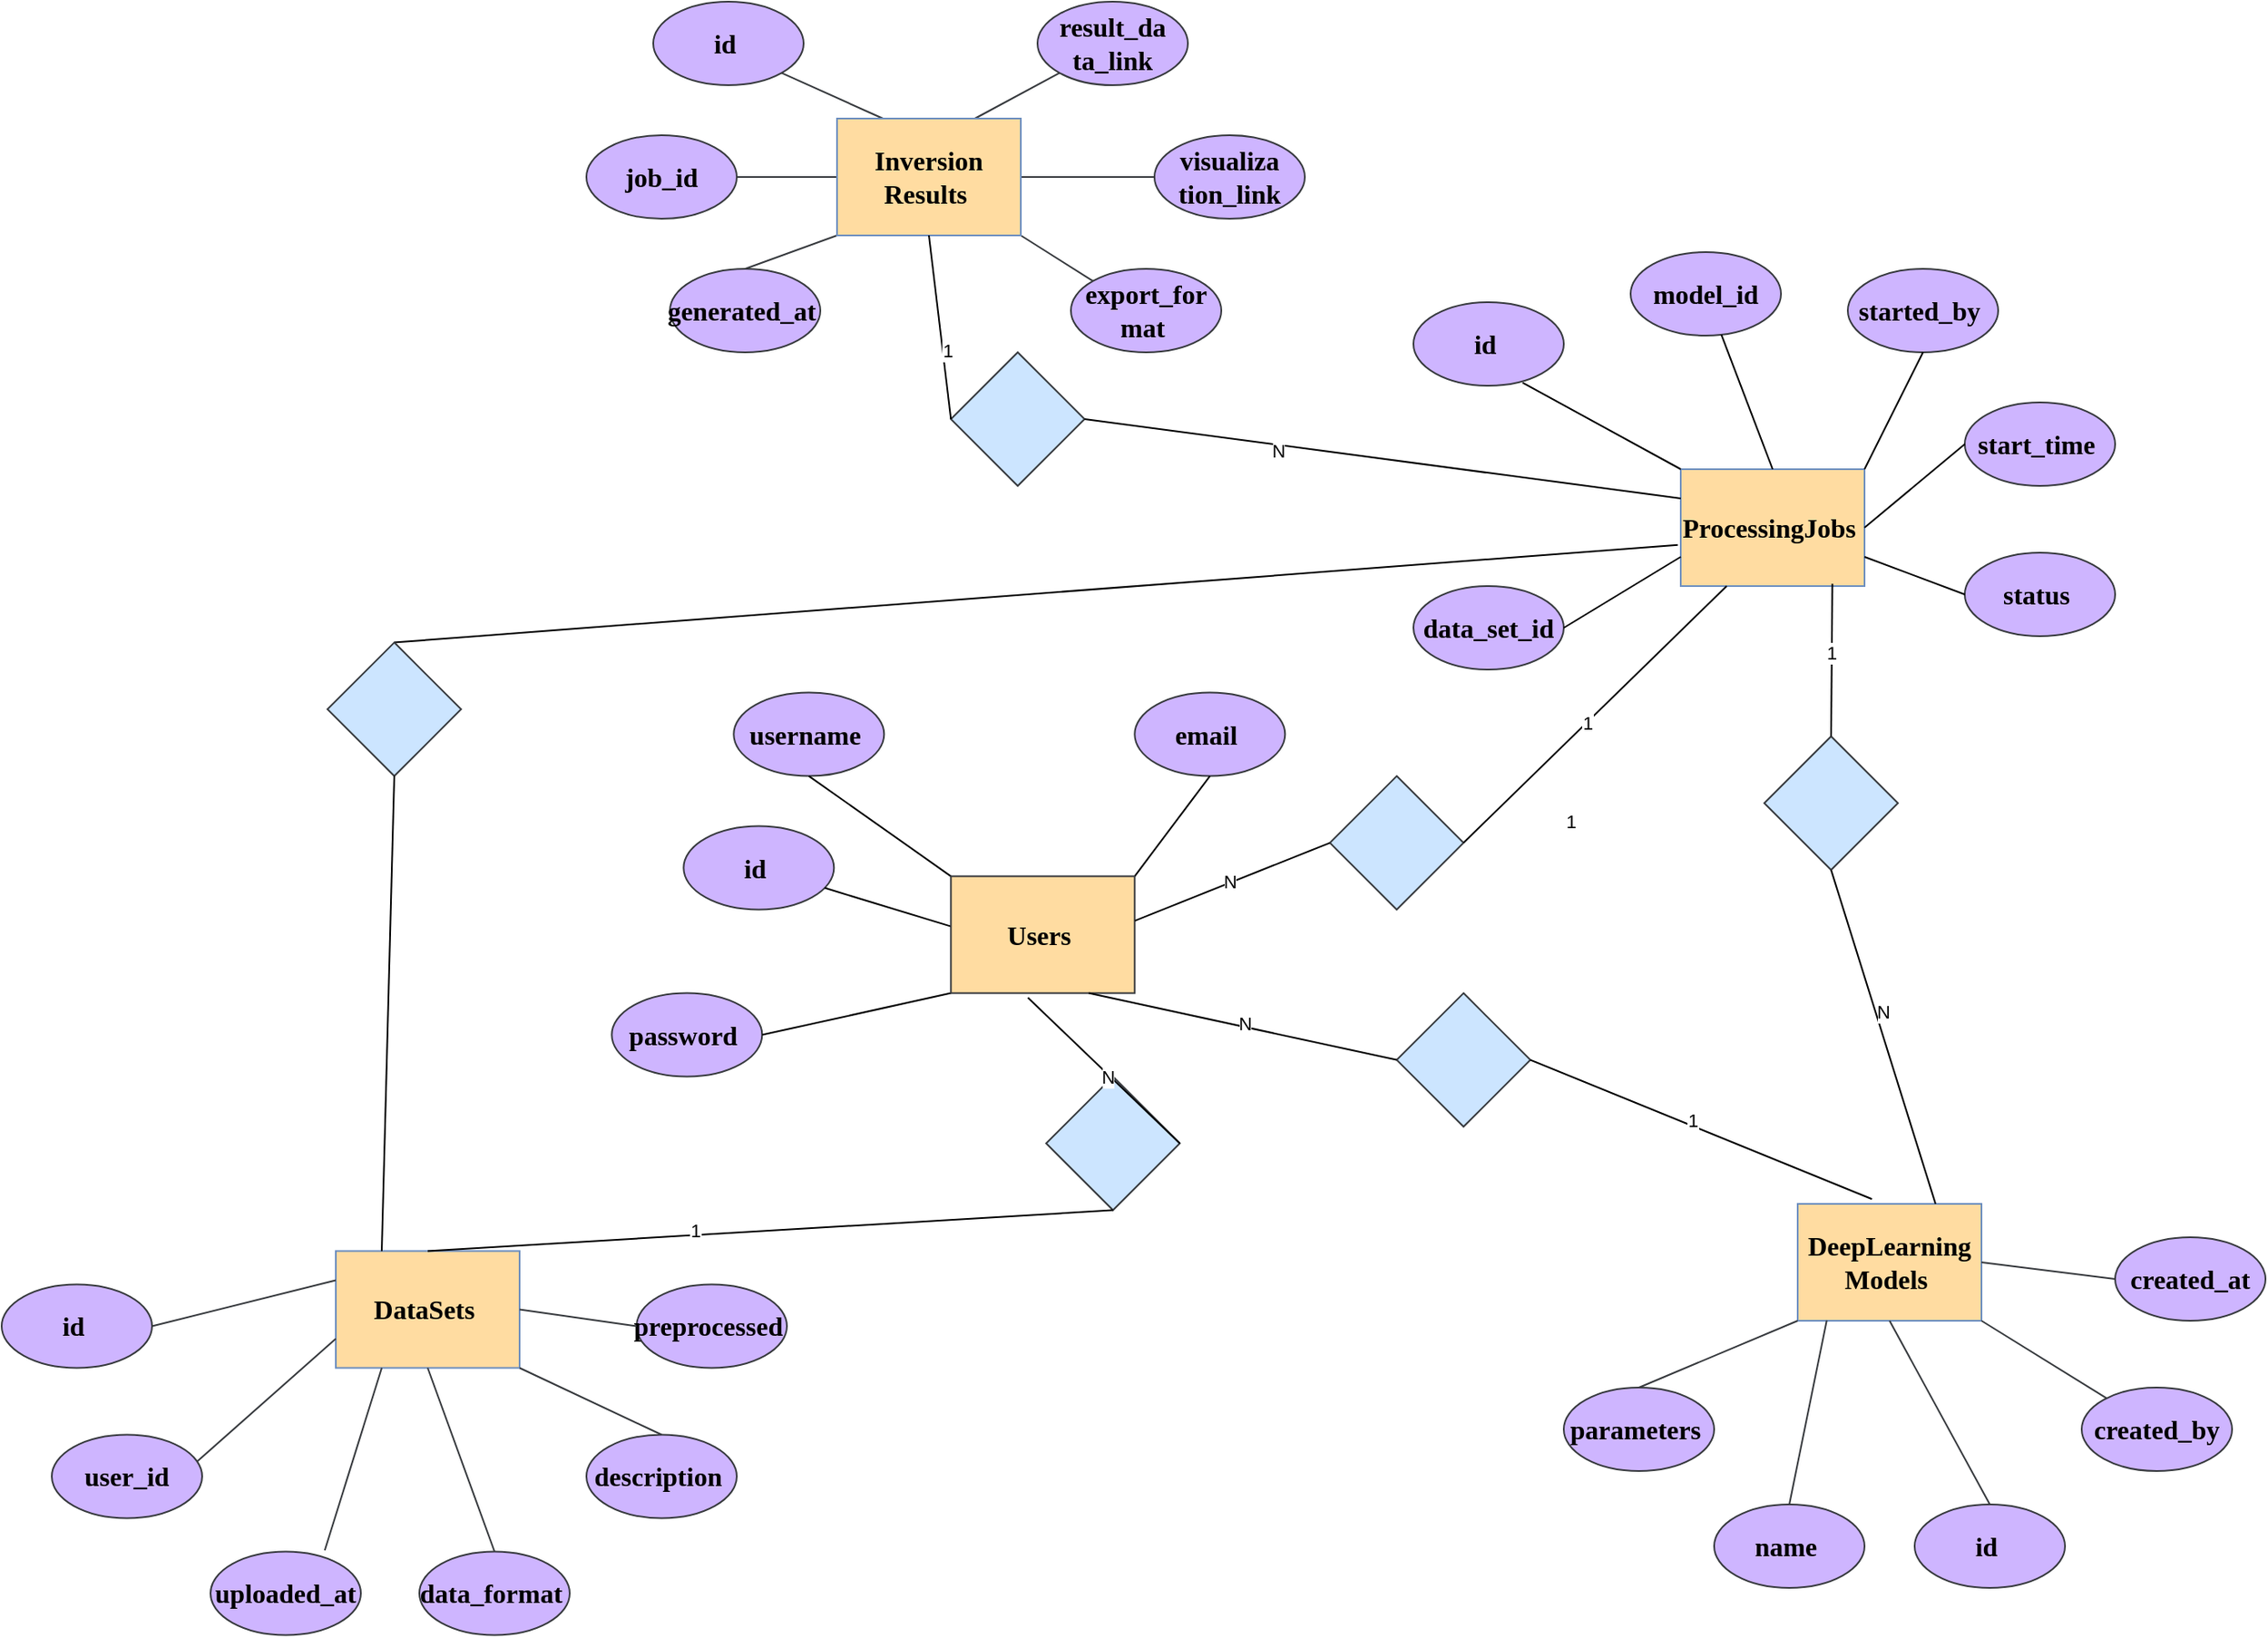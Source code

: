 <mxfile version="24.5.3" type="github">
  <diagram id="R2lEEEUBdFMjLlhIrx00" name="Page-1">
    <mxGraphModel dx="2085" dy="665" grid="1" gridSize="10" guides="1" tooltips="1" connect="1" arrows="1" fold="1" page="1" pageScale="1" pageWidth="850" pageHeight="1100" math="0" shadow="0" extFonts="Permanent Marker^https://fonts.googleapis.com/css?family=Permanent+Marker">
      <root>
        <mxCell id="0" />
        <mxCell id="1" parent="0" />
        <mxCell id="a6z9oGoyvh4kOEtz0thW-5" value="&lt;b&gt;&lt;span style=&quot;font-size:12.0pt;&lt;br/&gt;mso-bidi-font-size:18.0pt;font-family:&amp;quot;Times New Roman&amp;quot;,serif;mso-fareast-font-family:&lt;br/&gt;宋体;mso-font-kerning:1.0pt;mso-ansi-language:EN-US;mso-fareast-language:ZH-CN;&lt;br/&gt;mso-bidi-language:AR-SA&quot; lang=&quot;EN-US&quot;&gt;ProcessingJobs&amp;nbsp;&lt;/span&gt;&lt;/b&gt;" style="rounded=0;whiteSpace=wrap;html=1;fillColor=#FFDCA1;strokeColor=#6c8ebf;" vertex="1" parent="1">
          <mxGeometry x="760" y="460" width="110" height="70" as="geometry" />
        </mxCell>
        <mxCell id="a6z9oGoyvh4kOEtz0thW-6" value="&lt;b&gt;&lt;span style=&quot;font-size:12.0pt;&lt;br/&gt;mso-bidi-font-size:18.0pt;font-family:&amp;quot;Times New Roman&amp;quot;,serif;mso-fareast-font-family:&lt;br/&gt;宋体;mso-font-kerning:1.0pt;mso-ansi-language:EN-US;mso-fareast-language:ZH-CN;&lt;br/&gt;mso-bidi-language:AR-SA&quot; lang=&quot;EN-US&quot;&gt;DataSets&amp;nbsp;&lt;/span&gt;&lt;/b&gt;" style="rounded=0;whiteSpace=wrap;html=1;fillColor=#FFDCA1;strokeColor=#6c8ebf;" vertex="1" parent="1">
          <mxGeometry x="-45" y="928.24" width="110" height="70" as="geometry" />
        </mxCell>
        <mxCell id="a6z9oGoyvh4kOEtz0thW-7" value="&lt;b&gt;&lt;span style=&quot;font-size:12.0pt;&lt;br/&gt;mso-bidi-font-size:18.0pt;font-family:&amp;quot;Times New Roman&amp;quot;,serif;mso-fareast-font-family:&lt;br/&gt;宋体;mso-font-kerning:1.0pt;mso-ansi-language:EN-US;mso-fareast-language:ZH-CN;&lt;br/&gt;mso-bidi-language:AR-SA&quot; lang=&quot;EN-US&quot;&gt;DeepLearning&lt;br&gt;Models&amp;nbsp;&lt;/span&gt;&lt;/b&gt;" style="rounded=0;whiteSpace=wrap;html=1;fillColor=#FFDCA1;strokeColor=#6c8ebf;" vertex="1" parent="1">
          <mxGeometry x="830" y="900" width="110" height="70" as="geometry" />
        </mxCell>
        <mxCell id="a6z9oGoyvh4kOEtz0thW-14" value="&lt;b&gt;&lt;span style=&quot;font-size:12.0pt;&lt;br/&gt;mso-bidi-font-size:18.0pt;font-family:&amp;quot;Times New Roman&amp;quot;,serif;mso-fareast-font-family:&lt;br/&gt;宋体;mso-font-kerning:1.0pt;mso-ansi-language:EN-US;mso-fareast-language:ZH-CN;&lt;br/&gt;mso-bidi-language:AR-SA&quot; lang=&quot;EN-US&quot;&gt;id&amp;nbsp;&lt;/span&gt;&lt;/b&gt;" style="ellipse;whiteSpace=wrap;html=1;fillColor=#CEB5FF;strokeColor=#36393d;" vertex="1" parent="1">
          <mxGeometry x="-245" y="948.24" width="90" height="50" as="geometry" />
        </mxCell>
        <mxCell id="a6z9oGoyvh4kOEtz0thW-15" value="&lt;b&gt;&lt;span style=&quot;font-size:12.0pt;&lt;br/&gt;mso-bidi-font-size:18.0pt;font-family:&amp;quot;Times New Roman&amp;quot;,serif;mso-fareast-font-family:&lt;br/&gt;宋体;mso-font-kerning:1.0pt;mso-ansi-language:EN-US;mso-fareast-language:ZH-CN;&lt;br/&gt;mso-bidi-language:AR-SA&quot; lang=&quot;EN-US&quot;&gt;user_id&lt;/span&gt;&lt;/b&gt;" style="ellipse;whiteSpace=wrap;html=1;fillColor=#CEB5FF;strokeColor=#36393d;" vertex="1" parent="1">
          <mxGeometry x="-215" y="1038.24" width="90" height="50" as="geometry" />
        </mxCell>
        <mxCell id="a6z9oGoyvh4kOEtz0thW-16" value="&lt;b&gt;&lt;span style=&quot;font-size:12.0pt;&lt;br/&gt;mso-bidi-font-size:18.0pt;font-family:&amp;quot;Times New Roman&amp;quot;,serif;mso-fareast-font-family:&lt;br/&gt;宋体;mso-font-kerning:1.0pt;mso-ansi-language:EN-US;mso-fareast-language:ZH-CN;&lt;br/&gt;mso-bidi-language:AR-SA&quot; lang=&quot;EN-US&quot;&gt;uploaded_at&lt;/span&gt;&lt;/b&gt;" style="ellipse;whiteSpace=wrap;html=1;fillColor=#CEB5FF;strokeColor=#36393d;" vertex="1" parent="1">
          <mxGeometry x="-120" y="1108.24" width="90" height="50" as="geometry" />
        </mxCell>
        <mxCell id="a6z9oGoyvh4kOEtz0thW-21" value="&lt;b&gt;&lt;span style=&quot;font-size:12.0pt;&lt;br/&gt;mso-bidi-font-size:18.0pt;font-family:&amp;quot;Times New Roman&amp;quot;,serif;mso-fareast-font-family:&lt;br/&gt;宋体;mso-font-kerning:1.0pt;mso-ansi-language:EN-US;mso-fareast-language:ZH-CN;&lt;br/&gt;mso-bidi-language:AR-SA&quot; lang=&quot;EN-US&quot;&gt;data_format&amp;nbsp;&lt;/span&gt;&lt;/b&gt;" style="ellipse;whiteSpace=wrap;html=1;fillColor=#CEB5FF;strokeColor=#36393d;" vertex="1" parent="1">
          <mxGeometry x="5" y="1108.24" width="90" height="50" as="geometry" />
        </mxCell>
        <mxCell id="a6z9oGoyvh4kOEtz0thW-22" value="&lt;b&gt;&lt;span style=&quot;font-size:12.0pt;&lt;br/&gt;mso-bidi-font-size:18.0pt;font-family:&amp;quot;Times New Roman&amp;quot;,serif;mso-fareast-font-family:&lt;br/&gt;宋体;mso-font-kerning:1.0pt;mso-ansi-language:EN-US;mso-fareast-language:ZH-CN;&lt;br/&gt;mso-bidi-language:AR-SA&quot; lang=&quot;EN-US&quot;&gt;description&amp;nbsp;&lt;/span&gt;&lt;/b&gt;" style="ellipse;whiteSpace=wrap;html=1;fillColor=#CEB5FF;strokeColor=#36393d;" vertex="1" parent="1">
          <mxGeometry x="105" y="1038.24" width="90" height="50" as="geometry" />
        </mxCell>
        <mxCell id="a6z9oGoyvh4kOEtz0thW-23" value="&lt;b&gt;&lt;span style=&quot;font-size:12.0pt;&lt;br/&gt;mso-bidi-font-size:18.0pt;font-family:&amp;quot;Times New Roman&amp;quot;,serif;mso-fareast-font-family:&lt;br/&gt;宋体;mso-font-kerning:1.0pt;mso-ansi-language:EN-US;mso-fareast-language:ZH-CN;&lt;br/&gt;mso-bidi-language:AR-SA&quot; lang=&quot;EN-US&quot;&gt;preprocessed&amp;nbsp;&lt;/span&gt;&lt;/b&gt;" style="ellipse;whiteSpace=wrap;html=1;fillColor=#CEB5FF;strokeColor=#36393d;" vertex="1" parent="1">
          <mxGeometry x="135" y="948.24" width="90" height="50" as="geometry" />
        </mxCell>
        <mxCell id="a6z9oGoyvh4kOEtz0thW-24" value="&lt;b&gt;&lt;span style=&quot;font-size:12.0pt;&lt;br/&gt;mso-bidi-font-size:18.0pt;font-family:&amp;quot;Times New Roman&amp;quot;,serif;mso-fareast-font-family:&lt;br/&gt;宋体;mso-font-kerning:1.0pt;mso-ansi-language:EN-US;mso-fareast-language:ZH-CN;&lt;br/&gt;mso-bidi-language:AR-SA&quot; lang=&quot;EN-US&quot;&gt;id&amp;nbsp;&lt;/span&gt;&lt;/b&gt;" style="ellipse;whiteSpace=wrap;html=1;fillColor=#CEB5FF;strokeColor=#36393d;" vertex="1" parent="1">
          <mxGeometry x="900" y="1080" width="90" height="50" as="geometry" />
        </mxCell>
        <mxCell id="a6z9oGoyvh4kOEtz0thW-25" value="&lt;b&gt;&lt;span style=&quot;font-size:12.0pt;&lt;br/&gt;mso-bidi-font-size:18.0pt;font-family:&amp;quot;Times New Roman&amp;quot;,serif;mso-fareast-font-family:&lt;br/&gt;宋体;mso-font-kerning:1.0pt;mso-ansi-language:EN-US;mso-fareast-language:ZH-CN;&lt;br/&gt;mso-bidi-language:AR-SA&quot; lang=&quot;EN-US&quot;&gt;created_by&lt;/span&gt;&lt;/b&gt;" style="ellipse;whiteSpace=wrap;html=1;fillColor=#CEB5FF;strokeColor=#36393d;" vertex="1" parent="1">
          <mxGeometry x="1000" y="1010" width="90" height="50" as="geometry" />
        </mxCell>
        <mxCell id="a6z9oGoyvh4kOEtz0thW-26" value="&lt;b&gt;&lt;span style=&quot;font-size:12.0pt;&lt;br/&gt;mso-bidi-font-size:18.0pt;font-family:&amp;quot;Times New Roman&amp;quot;,serif;mso-fareast-font-family:&lt;br/&gt;宋体;mso-font-kerning:1.0pt;mso-ansi-language:EN-US;mso-fareast-language:ZH-CN;&lt;br/&gt;mso-bidi-language:AR-SA&quot; lang=&quot;EN-US&quot;&gt;created_at&lt;/span&gt;&lt;/b&gt;" style="ellipse;whiteSpace=wrap;html=1;fillColor=#CEB5FF;strokeColor=#36393d;" vertex="1" parent="1">
          <mxGeometry x="1020" y="920" width="90" height="50" as="geometry" />
        </mxCell>
        <mxCell id="a6z9oGoyvh4kOEtz0thW-27" value="&lt;b&gt;&lt;span style=&quot;font-size:12.0pt;&lt;br/&gt;mso-bidi-font-size:18.0pt;font-family:&amp;quot;Times New Roman&amp;quot;,serif;mso-fareast-font-family:&lt;br/&gt;宋体;mso-font-kerning:1.0pt;mso-ansi-language:EN-US;mso-fareast-language:ZH-CN;&lt;br/&gt;mso-bidi-language:AR-SA&quot; lang=&quot;EN-US&quot;&gt;name&amp;nbsp;&lt;/span&gt;&lt;/b&gt;" style="ellipse;whiteSpace=wrap;html=1;fillColor=#CEB5FF;strokeColor=#36393d;" vertex="1" parent="1">
          <mxGeometry x="780" y="1080" width="90" height="50" as="geometry" />
        </mxCell>
        <mxCell id="a6z9oGoyvh4kOEtz0thW-28" value="&lt;b&gt;&lt;span style=&quot;font-size:12.0pt;&lt;br/&gt;mso-bidi-font-size:18.0pt;font-family:&amp;quot;Times New Roman&amp;quot;,serif;mso-fareast-font-family:&lt;br/&gt;宋体;mso-font-kerning:1.0pt;mso-ansi-language:EN-US;mso-fareast-language:ZH-CN;&lt;br/&gt;mso-bidi-language:AR-SA&quot; lang=&quot;EN-US&quot;&gt;parameters&amp;nbsp;&lt;/span&gt;&lt;/b&gt;" style="ellipse;whiteSpace=wrap;html=1;fillColor=#CEB5FF;strokeColor=#36393d;" vertex="1" parent="1">
          <mxGeometry x="690" y="1010" width="90" height="50" as="geometry" />
        </mxCell>
        <mxCell id="a6z9oGoyvh4kOEtz0thW-29" value="&lt;b&gt;&lt;span style=&quot;font-size:12.0pt;&lt;br/&gt;mso-bidi-font-size:18.0pt;font-family:&amp;quot;Times New Roman&amp;quot;,serif;mso-fareast-font-family:&lt;br/&gt;宋体;mso-font-kerning:1.0pt;mso-ansi-language:EN-US;mso-fareast-language:ZH-CN;&lt;br/&gt;mso-bidi-language:AR-SA&quot; lang=&quot;EN-US&quot;&gt;data_set_id&lt;/span&gt;&lt;/b&gt;" style="ellipse;whiteSpace=wrap;html=1;fillColor=#CEB5FF;strokeColor=#36393d;" vertex="1" parent="1">
          <mxGeometry x="600" y="530" width="90" height="50" as="geometry" />
        </mxCell>
        <mxCell id="a6z9oGoyvh4kOEtz0thW-30" value="" style="endArrow=none;html=1;rounded=0;entryX=1;entryY=0.5;entryDx=0;entryDy=0;exitX=0;exitY=0.25;exitDx=0;exitDy=0;fillColor=#ffcc99;strokeColor=#36393d;" edge="1" parent="1" source="a6z9oGoyvh4kOEtz0thW-6" target="a6z9oGoyvh4kOEtz0thW-14">
          <mxGeometry width="50" height="50" relative="1" as="geometry">
            <mxPoint x="-45" y="928.24" as="sourcePoint" />
            <mxPoint x="-130" y="645.24" as="targetPoint" />
          </mxGeometry>
        </mxCell>
        <mxCell id="a6z9oGoyvh4kOEtz0thW-31" value="" style="endArrow=none;html=1;rounded=0;exitX=0;exitY=0.75;exitDx=0;exitDy=0;entryX=0.967;entryY=0.321;entryDx=0;entryDy=0;entryPerimeter=0;fillColor=#ffcc99;strokeColor=#36393d;" edge="1" parent="1" source="a6z9oGoyvh4kOEtz0thW-6" target="a6z9oGoyvh4kOEtz0thW-15">
          <mxGeometry width="50" height="50" relative="1" as="geometry">
            <mxPoint x="-55" y="938.24" as="sourcePoint" />
            <mxPoint x="-175" y="923.24" as="targetPoint" />
          </mxGeometry>
        </mxCell>
        <mxCell id="a6z9oGoyvh4kOEtz0thW-32" value="" style="endArrow=none;html=1;rounded=0;exitX=0.5;exitY=1;exitDx=0;exitDy=0;entryX=0.5;entryY=0;entryDx=0;entryDy=0;fillColor=#ffcc99;strokeColor=#36393d;" edge="1" parent="1" source="a6z9oGoyvh4kOEtz0thW-6" target="a6z9oGoyvh4kOEtz0thW-21">
          <mxGeometry width="50" height="50" relative="1" as="geometry">
            <mxPoint x="-55" y="973.24" as="sourcePoint" />
            <mxPoint x="-138" y="1004.24" as="targetPoint" />
          </mxGeometry>
        </mxCell>
        <mxCell id="a6z9oGoyvh4kOEtz0thW-33" value="" style="endArrow=none;html=1;rounded=0;entryX=0.76;entryY=-0.015;entryDx=0;entryDy=0;entryPerimeter=0;exitX=0.25;exitY=1;exitDx=0;exitDy=0;fillColor=#ffcc99;strokeColor=#36393d;" edge="1" parent="1" source="a6z9oGoyvh4kOEtz0thW-6" target="a6z9oGoyvh4kOEtz0thW-16">
          <mxGeometry width="50" height="50" relative="1" as="geometry">
            <mxPoint x="-45" y="983.24" as="sourcePoint" />
            <mxPoint x="-128" y="1014.24" as="targetPoint" />
          </mxGeometry>
        </mxCell>
        <mxCell id="a6z9oGoyvh4kOEtz0thW-36" value="" style="endArrow=none;html=1;rounded=0;exitX=1;exitY=1;exitDx=0;exitDy=0;entryX=0.5;entryY=0;entryDx=0;entryDy=0;fillColor=#ffcc99;strokeColor=#36393d;" edge="1" parent="1" source="a6z9oGoyvh4kOEtz0thW-6" target="a6z9oGoyvh4kOEtz0thW-22">
          <mxGeometry width="50" height="50" relative="1" as="geometry">
            <mxPoint x="-55" y="973.24" as="sourcePoint" />
            <mxPoint x="-138" y="1004.24" as="targetPoint" />
          </mxGeometry>
        </mxCell>
        <mxCell id="a6z9oGoyvh4kOEtz0thW-37" value="" style="endArrow=none;html=1;rounded=0;entryX=1;entryY=0.5;entryDx=0;entryDy=0;exitX=0;exitY=0.5;exitDx=0;exitDy=0;fillColor=#ffcc99;strokeColor=#36393d;" edge="1" parent="1" source="a6z9oGoyvh4kOEtz0thW-23" target="a6z9oGoyvh4kOEtz0thW-6">
          <mxGeometry width="50" height="50" relative="1" as="geometry">
            <mxPoint x="171" y="948.24" as="sourcePoint" />
            <mxPoint x="-65" y="998.24" as="targetPoint" />
          </mxGeometry>
        </mxCell>
        <mxCell id="a6z9oGoyvh4kOEtz0thW-38" value="&lt;b&gt;&lt;span style=&quot;font-size:12.0pt;&lt;br/&gt;mso-bidi-font-size:18.0pt;font-family:&amp;quot;Times New Roman&amp;quot;,serif;mso-fareast-font-family:&lt;br/&gt;宋体;mso-font-kerning:1.0pt;mso-ansi-language:EN-US;mso-fareast-language:ZH-CN;&lt;br/&gt;mso-bidi-language:AR-SA&quot; lang=&quot;EN-US&quot;&gt;model_id&lt;/span&gt;&lt;/b&gt;" style="ellipse;whiteSpace=wrap;html=1;fillColor=#CEB5FF;strokeColor=#36393d;" vertex="1" parent="1">
          <mxGeometry x="730" y="330" width="90" height="50" as="geometry" />
        </mxCell>
        <mxCell id="a6z9oGoyvh4kOEtz0thW-39" value="&lt;b&gt;&lt;span style=&quot;font-size:12.0pt;&lt;br/&gt;mso-bidi-font-size:18.0pt;font-family:&amp;quot;Times New Roman&amp;quot;,serif;mso-fareast-font-family:&lt;br/&gt;宋体;mso-font-kerning:1.0pt;mso-ansi-language:EN-US;mso-fareast-language:ZH-CN;&lt;br/&gt;mso-bidi-language:AR-SA&quot; lang=&quot;EN-US&quot;&gt;id&amp;nbsp;&lt;/span&gt;&lt;/b&gt;" style="ellipse;whiteSpace=wrap;html=1;fillColor=#CEB5FF;strokeColor=#36393d;" vertex="1" parent="1">
          <mxGeometry x="600" y="360" width="90" height="50" as="geometry" />
        </mxCell>
        <mxCell id="a6z9oGoyvh4kOEtz0thW-40" value="&lt;b&gt;&lt;span style=&quot;font-size:12.0pt;&lt;br/&gt;mso-bidi-font-size:18.0pt;font-family:&amp;quot;Times New Roman&amp;quot;,serif;mso-fareast-font-family:&lt;br/&gt;宋体;mso-font-kerning:1.0pt;mso-ansi-language:EN-US;mso-fareast-language:ZH-CN;&lt;br/&gt;mso-bidi-language:AR-SA&quot; lang=&quot;EN-US&quot;&gt;start_time&amp;nbsp;&lt;/span&gt;&lt;/b&gt;" style="ellipse;whiteSpace=wrap;html=1;fillColor=#CEB5FF;strokeColor=#36393d;" vertex="1" parent="1">
          <mxGeometry x="930" y="420" width="90" height="50" as="geometry" />
        </mxCell>
        <mxCell id="a6z9oGoyvh4kOEtz0thW-41" value="&lt;b&gt;&lt;span style=&quot;font-size:12.0pt;&lt;br/&gt;mso-bidi-font-size:18.0pt;font-family:&amp;quot;Times New Roman&amp;quot;,serif;mso-fareast-font-family:&lt;br/&gt;宋体;mso-font-kerning:1.0pt;mso-ansi-language:EN-US;mso-fareast-language:ZH-CN;&lt;br/&gt;mso-bidi-language:AR-SA&quot; lang=&quot;EN-US&quot;&gt;started_by&amp;nbsp;&lt;/span&gt;&lt;/b&gt;" style="ellipse;whiteSpace=wrap;html=1;fillColor=#CEB5FF;strokeColor=#36393d;" vertex="1" parent="1">
          <mxGeometry x="860" y="340" width="90" height="50" as="geometry" />
        </mxCell>
        <mxCell id="a6z9oGoyvh4kOEtz0thW-42" value="" style="endArrow=none;html=1;rounded=0;exitX=0;exitY=1;exitDx=0;exitDy=0;entryX=0.5;entryY=0;entryDx=0;entryDy=0;fillColor=#ffcc99;strokeColor=#36393d;" edge="1" parent="1" source="a6z9oGoyvh4kOEtz0thW-7" target="a6z9oGoyvh4kOEtz0thW-28">
          <mxGeometry width="50" height="50" relative="1" as="geometry">
            <mxPoint x="790" y="990" as="sourcePoint" />
            <mxPoint x="842" y="1080" as="targetPoint" />
          </mxGeometry>
        </mxCell>
        <mxCell id="a6z9oGoyvh4kOEtz0thW-43" value="" style="endArrow=none;html=1;rounded=0;exitX=0.158;exitY=0.997;exitDx=0;exitDy=0;entryX=0.5;entryY=0;entryDx=0;entryDy=0;exitPerimeter=0;fillColor=#ffcc99;strokeColor=#36393d;" edge="1" parent="1" source="a6z9oGoyvh4kOEtz0thW-7" target="a6z9oGoyvh4kOEtz0thW-27">
          <mxGeometry width="50" height="50" relative="1" as="geometry">
            <mxPoint x="840" y="980" as="sourcePoint" />
            <mxPoint x="785" y="1110" as="targetPoint" />
          </mxGeometry>
        </mxCell>
        <mxCell id="a6z9oGoyvh4kOEtz0thW-45" value="" style="endArrow=none;html=1;rounded=0;exitX=0.5;exitY=1;exitDx=0;exitDy=0;entryX=0.5;entryY=0;entryDx=0;entryDy=0;fillColor=#ffcc99;strokeColor=#36393d;" edge="1" parent="1" source="a6z9oGoyvh4kOEtz0thW-7" target="a6z9oGoyvh4kOEtz0thW-24">
          <mxGeometry width="50" height="50" relative="1" as="geometry">
            <mxPoint x="857" y="980" as="sourcePoint" />
            <mxPoint x="895" y="1100" as="targetPoint" />
          </mxGeometry>
        </mxCell>
        <mxCell id="a6z9oGoyvh4kOEtz0thW-46" value="" style="endArrow=none;html=1;rounded=0;exitX=1;exitY=1;exitDx=0;exitDy=0;fillColor=#ffcc99;strokeColor=#36393d;" edge="1" parent="1" source="a6z9oGoyvh4kOEtz0thW-7" target="a6z9oGoyvh4kOEtz0thW-25">
          <mxGeometry width="50" height="50" relative="1" as="geometry">
            <mxPoint x="895" y="980" as="sourcePoint" />
            <mxPoint x="985" y="1040" as="targetPoint" />
          </mxGeometry>
        </mxCell>
        <mxCell id="a6z9oGoyvh4kOEtz0thW-47" value="" style="endArrow=none;html=1;rounded=0;exitX=1;exitY=0.5;exitDx=0;exitDy=0;entryX=0;entryY=0.5;entryDx=0;entryDy=0;fillColor=#ffcc99;strokeColor=#36393d;" edge="1" parent="1" source="a6z9oGoyvh4kOEtz0thW-7" target="a6z9oGoyvh4kOEtz0thW-26">
          <mxGeometry width="50" height="50" relative="1" as="geometry">
            <mxPoint x="950" y="980" as="sourcePoint" />
            <mxPoint x="1080" y="1039" as="targetPoint" />
          </mxGeometry>
        </mxCell>
        <mxCell id="a6z9oGoyvh4kOEtz0thW-48" value="&lt;b&gt;&lt;span style=&quot;font-size:12.0pt;&lt;br/&gt;mso-bidi-font-size:18.0pt;font-family:&amp;quot;Times New Roman&amp;quot;,serif;mso-fareast-font-family:&lt;br/&gt;宋体;mso-font-kerning:1.0pt;mso-ansi-language:EN-US;mso-fareast-language:ZH-CN;&lt;br/&gt;mso-bidi-language:AR-SA&quot; lang=&quot;EN-US&quot;&gt;status&amp;nbsp;&lt;/span&gt;&lt;/b&gt;" style="ellipse;whiteSpace=wrap;html=1;fillColor=#CEB5FF;strokeColor=#36393d;" vertex="1" parent="1">
          <mxGeometry x="930" y="510" width="90" height="50" as="geometry" />
        </mxCell>
        <mxCell id="a6z9oGoyvh4kOEtz0thW-50" value="" style="endArrow=none;html=1;rounded=0;entryX=0.726;entryY=0.964;entryDx=0;entryDy=0;entryPerimeter=0;exitX=0;exitY=0;exitDx=0;exitDy=0;" edge="1" parent="1" source="a6z9oGoyvh4kOEtz0thW-5" target="a6z9oGoyvh4kOEtz0thW-39">
          <mxGeometry width="50" height="50" relative="1" as="geometry">
            <mxPoint x="720" y="490" as="sourcePoint" />
            <mxPoint x="770" y="440" as="targetPoint" />
          </mxGeometry>
        </mxCell>
        <mxCell id="a6z9oGoyvh4kOEtz0thW-51" value="" style="endArrow=none;html=1;rounded=0;entryX=1;entryY=0.5;entryDx=0;entryDy=0;exitX=0;exitY=0.75;exitDx=0;exitDy=0;" edge="1" parent="1" source="a6z9oGoyvh4kOEtz0thW-5" target="a6z9oGoyvh4kOEtz0thW-29">
          <mxGeometry width="50" height="50" relative="1" as="geometry">
            <mxPoint x="750" y="520" as="sourcePoint" />
            <mxPoint x="675" y="418" as="targetPoint" />
          </mxGeometry>
        </mxCell>
        <mxCell id="a6z9oGoyvh4kOEtz0thW-52" value="" style="endArrow=none;html=1;rounded=0;entryX=0;entryY=0.5;entryDx=0;entryDy=0;exitX=1;exitY=0.75;exitDx=0;exitDy=0;" edge="1" parent="1" source="a6z9oGoyvh4kOEtz0thW-5" target="a6z9oGoyvh4kOEtz0thW-48">
          <mxGeometry width="50" height="50" relative="1" as="geometry">
            <mxPoint x="770" y="505" as="sourcePoint" />
            <mxPoint x="685" y="510" as="targetPoint" />
          </mxGeometry>
        </mxCell>
        <mxCell id="a6z9oGoyvh4kOEtz0thW-53" value="" style="endArrow=none;html=1;rounded=0;entryX=1;entryY=0.5;entryDx=0;entryDy=0;exitX=0;exitY=0.5;exitDx=0;exitDy=0;" edge="1" parent="1" source="a6z9oGoyvh4kOEtz0thW-40" target="a6z9oGoyvh4kOEtz0thW-5">
          <mxGeometry width="50" height="50" relative="1" as="geometry">
            <mxPoint x="880" y="540" as="sourcePoint" />
            <mxPoint x="940" y="575" as="targetPoint" />
          </mxGeometry>
        </mxCell>
        <mxCell id="a6z9oGoyvh4kOEtz0thW-54" value="" style="endArrow=none;html=1;rounded=0;entryX=1;entryY=0;entryDx=0;entryDy=0;exitX=0.5;exitY=1;exitDx=0;exitDy=0;" edge="1" parent="1" source="a6z9oGoyvh4kOEtz0thW-41" target="a6z9oGoyvh4kOEtz0thW-5">
          <mxGeometry width="50" height="50" relative="1" as="geometry">
            <mxPoint x="940" y="455" as="sourcePoint" />
            <mxPoint x="880" y="505" as="targetPoint" />
          </mxGeometry>
        </mxCell>
        <mxCell id="a6z9oGoyvh4kOEtz0thW-56" value="" style="endArrow=none;html=1;rounded=0;entryX=0.5;entryY=0;entryDx=0;entryDy=0;" edge="1" parent="1" source="a6z9oGoyvh4kOEtz0thW-38" target="a6z9oGoyvh4kOEtz0thW-5">
          <mxGeometry width="50" height="50" relative="1" as="geometry">
            <mxPoint x="930" y="445" as="sourcePoint" />
            <mxPoint x="760" y="495" as="targetPoint" />
          </mxGeometry>
        </mxCell>
        <mxCell id="a6z9oGoyvh4kOEtz0thW-70" value="&lt;b&gt;&lt;span style=&quot;font-size:12.0pt;&lt;br/&gt;mso-bidi-font-size:18.0pt;font-family:&amp;quot;Times New Roman&amp;quot;,serif;mso-fareast-font-family:&lt;br/&gt;宋体;mso-font-kerning:1.0pt;mso-ansi-language:EN-US;mso-fareast-language:ZH-CN;&lt;br/&gt;mso-bidi-language:AR-SA&quot; lang=&quot;EN-US&quot;&gt;username&amp;nbsp;&lt;/span&gt;&lt;/b&gt;" style="ellipse;whiteSpace=wrap;html=1;fillColor=#CEB5FF;strokeColor=#36393d;" vertex="1" parent="1">
          <mxGeometry x="193.17" y="593.78" width="90" height="50" as="geometry" />
        </mxCell>
        <mxCell id="a6z9oGoyvh4kOEtz0thW-71" value="" style="endArrow=none;html=1;rounded=0;entryX=0.5;entryY=1;entryDx=0;entryDy=0;exitX=0;exitY=0;exitDx=0;exitDy=0;" edge="1" source="a6z9oGoyvh4kOEtz0thW-78" target="a6z9oGoyvh4kOEtz0thW-70" parent="1">
          <mxGeometry width="50" height="50" relative="1" as="geometry">
            <mxPoint x="193.17" y="843.78" as="sourcePoint" />
            <mxPoint x="243.17" y="793.78" as="targetPoint" />
          </mxGeometry>
        </mxCell>
        <mxCell id="a6z9oGoyvh4kOEtz0thW-72" value="&lt;b&gt;&lt;span style=&quot;font-size:12.0pt;&lt;br/&gt;mso-bidi-font-size:18.0pt;font-family:&amp;quot;Times New Roman&amp;quot;,serif;mso-fareast-font-family:&lt;br/&gt;宋体;mso-font-kerning:1.0pt;mso-ansi-language:EN-US;mso-fareast-language:ZH-CN;&lt;br/&gt;mso-bidi-language:AR-SA&quot; lang=&quot;EN-US&quot;&gt;password&amp;nbsp;&lt;/span&gt;&lt;/b&gt;" style="ellipse;whiteSpace=wrap;html=1;fillColor=#CEB5FF;strokeColor=#36393d;" vertex="1" parent="1">
          <mxGeometry x="120.17" y="773.78" width="90" height="50" as="geometry" />
        </mxCell>
        <mxCell id="a6z9oGoyvh4kOEtz0thW-73" value="&lt;b&gt;&lt;span style=&quot;font-size:12.0pt;&lt;br/&gt;mso-bidi-font-size:18.0pt;font-family:&amp;quot;Times New Roman&amp;quot;,serif;mso-fareast-font-family:&lt;br/&gt;宋体;mso-font-kerning:1.0pt;mso-ansi-language:EN-US;mso-fareast-language:ZH-CN;&lt;br/&gt;mso-bidi-language:AR-SA&quot; lang=&quot;EN-US&quot;&gt;id&amp;nbsp;&lt;/span&gt;&lt;/b&gt;" style="ellipse;whiteSpace=wrap;html=1;fillColor=#CEB5FF;strokeColor=#36393d;" vertex="1" parent="1">
          <mxGeometry x="163.17" y="673.78" width="90" height="50" as="geometry" />
        </mxCell>
        <mxCell id="a6z9oGoyvh4kOEtz0thW-74" value="&lt;b&gt;&lt;span style=&quot;font-size:12.0pt;&lt;br/&gt;mso-bidi-font-size:18.0pt;font-family:&amp;quot;Times New Roman&amp;quot;,serif;mso-fareast-font-family:&lt;br/&gt;宋体;mso-font-kerning:1.0pt;mso-ansi-language:EN-US;mso-fareast-language:ZH-CN;&lt;br/&gt;mso-bidi-language:AR-SA&quot; lang=&quot;EN-US&quot;&gt;email&amp;nbsp;&lt;/span&gt;&lt;/b&gt;" style="ellipse;whiteSpace=wrap;html=1;fillColor=#CEB5FF;strokeColor=#36393d;" vertex="1" parent="1">
          <mxGeometry x="433.17" y="593.78" width="90" height="50" as="geometry" />
        </mxCell>
        <mxCell id="a6z9oGoyvh4kOEtz0thW-75" value="" style="endArrow=none;html=1;rounded=0;exitX=0;exitY=0.429;exitDx=0;exitDy=0;exitPerimeter=0;" edge="1" source="a6z9oGoyvh4kOEtz0thW-78" target="a6z9oGoyvh4kOEtz0thW-73" parent="1">
          <mxGeometry width="50" height="50" relative="1" as="geometry">
            <mxPoint x="333.17" y="713.78" as="sourcePoint" />
            <mxPoint x="248.17" y="653.78" as="targetPoint" />
          </mxGeometry>
        </mxCell>
        <mxCell id="a6z9oGoyvh4kOEtz0thW-76" value="" style="endArrow=none;html=1;rounded=0;entryX=1;entryY=0.5;entryDx=0;entryDy=0;exitX=0;exitY=1;exitDx=0;exitDy=0;" edge="1" source="a6z9oGoyvh4kOEtz0thW-78" target="a6z9oGoyvh4kOEtz0thW-72" parent="1">
          <mxGeometry width="50" height="50" relative="1" as="geometry">
            <mxPoint x="378.17" y="703.78" as="sourcePoint" />
            <mxPoint x="258.17" y="720.78" as="targetPoint" />
          </mxGeometry>
        </mxCell>
        <mxCell id="a6z9oGoyvh4kOEtz0thW-77" value="" style="endArrow=none;html=1;rounded=0;exitX=1;exitY=0;exitDx=0;exitDy=0;entryX=0.5;entryY=1;entryDx=0;entryDy=0;" edge="1" source="a6z9oGoyvh4kOEtz0thW-78" target="a6z9oGoyvh4kOEtz0thW-74" parent="1">
          <mxGeometry width="50" height="50" relative="1" as="geometry">
            <mxPoint x="388.17" y="713.78" as="sourcePoint" />
            <mxPoint x="393.17" y="653.78" as="targetPoint" />
          </mxGeometry>
        </mxCell>
        <mxCell id="a6z9oGoyvh4kOEtz0thW-78" value="&lt;b&gt;&lt;span style=&quot;font-size:12.0pt;&lt;br/&gt;mso-bidi-font-size:18.0pt;font-family:&amp;quot;Times New Roman&amp;quot;,serif;mso-fareast-font-family:&lt;br/&gt;宋体;mso-font-kerning:1.0pt;mso-ansi-language:EN-US;mso-fareast-language:ZH-CN;&lt;br/&gt;mso-bidi-language:AR-SA&quot; lang=&quot;EN-US&quot;&gt;Users&amp;nbsp;&lt;/span&gt;&lt;/b&gt;" style="rounded=0;whiteSpace=wrap;html=1;fillColor=#FFDCA1;strokeColor=#36393d;" vertex="1" parent="1">
          <mxGeometry x="323.17" y="703.78" width="110" height="70" as="geometry" />
        </mxCell>
        <mxCell id="a6z9oGoyvh4kOEtz0thW-88" value="&lt;b&gt;&lt;span style=&quot;font-size:12.0pt;&lt;br/&gt;mso-bidi-font-size:18.0pt;font-family:&amp;quot;Times New Roman&amp;quot;,serif;mso-fareast-font-family:&lt;br/&gt;宋体;mso-font-kerning:1.0pt;mso-ansi-language:EN-US;mso-fareast-language:ZH-CN;&lt;br/&gt;mso-bidi-language:AR-SA&quot; lang=&quot;EN-US&quot;&gt;id&amp;nbsp;&lt;/span&gt;&lt;/b&gt;" style="ellipse;whiteSpace=wrap;html=1;fillColor=#CEB5FF;strokeColor=#36393d;" vertex="1" parent="1">
          <mxGeometry x="145" y="180" width="90" height="50" as="geometry" />
        </mxCell>
        <mxCell id="a6z9oGoyvh4kOEtz0thW-89" value="&lt;b&gt;&lt;span style=&quot;font-size:12.0pt;&lt;br/&gt;mso-bidi-font-size:18.0pt;font-family:&amp;quot;Times New Roman&amp;quot;,serif;mso-fareast-font-family:&lt;br/&gt;宋体;mso-font-kerning:1.0pt;mso-ansi-language:EN-US;mso-fareast-language:ZH-CN;&lt;br/&gt;mso-bidi-language:AR-SA&quot; lang=&quot;EN-US&quot;&gt;generated_at&amp;nbsp;&lt;/span&gt;&lt;/b&gt;" style="ellipse;whiteSpace=wrap;html=1;fillColor=#CEB5FF;strokeColor=#36393d;" vertex="1" parent="1">
          <mxGeometry x="155" y="340" width="90" height="50" as="geometry" />
        </mxCell>
        <mxCell id="a6z9oGoyvh4kOEtz0thW-90" value="&lt;b&gt;&lt;span style=&quot;font-size:12.0pt;&lt;br/&gt;mso-bidi-font-size:18.0pt;font-family:&amp;quot;Times New Roman&amp;quot;,serif;mso-fareast-font-family:&lt;br/&gt;宋体;mso-font-kerning:1.0pt;mso-ansi-language:EN-US;mso-fareast-language:ZH-CN;&lt;br/&gt;mso-bidi-language:AR-SA&quot; lang=&quot;EN-US&quot;&gt;export_for&lt;br&gt;mat&amp;nbsp;&lt;/span&gt;&lt;/b&gt;" style="ellipse;whiteSpace=wrap;html=1;fillColor=#CEB5FF;strokeColor=#36393d;" vertex="1" parent="1">
          <mxGeometry x="395" y="340" width="90" height="50" as="geometry" />
        </mxCell>
        <mxCell id="a6z9oGoyvh4kOEtz0thW-91" value="&lt;b&gt;&lt;span style=&quot;font-size:12.0pt;&lt;br/&gt;mso-bidi-font-size:18.0pt;font-family:&amp;quot;Times New Roman&amp;quot;,serif;mso-fareast-font-family:&lt;br/&gt;宋体;mso-font-kerning:1.0pt;mso-ansi-language:EN-US;mso-fareast-language:ZH-CN;&lt;br/&gt;mso-bidi-language:AR-SA&quot; lang=&quot;EN-US&quot;&gt;job_id&lt;/span&gt;&lt;/b&gt;" style="ellipse;whiteSpace=wrap;html=1;fillColor=#CEB5FF;strokeColor=#36393d;" vertex="1" parent="1">
          <mxGeometry x="105" y="260" width="90" height="50" as="geometry" />
        </mxCell>
        <mxCell id="a6z9oGoyvh4kOEtz0thW-92" value="&lt;b&gt;&lt;span style=&quot;font-family: &amp;quot;Times New Roman&amp;quot;, serif; font-size: 12pt;&quot; lang=&quot;EN-US&quot;&gt;result_da&lt;br&gt;ta_link&lt;/span&gt;&lt;/b&gt;" style="ellipse;whiteSpace=wrap;html=1;fillColor=#CEB5FF;strokeColor=#36393d;" vertex="1" parent="1">
          <mxGeometry x="375" y="180" width="90" height="50" as="geometry" />
        </mxCell>
        <mxCell id="a6z9oGoyvh4kOEtz0thW-93" value="&lt;b&gt;&lt;span style=&quot;font-size:12.0pt;&lt;br/&gt;mso-bidi-font-size:18.0pt;font-family:&amp;quot;Times New Roman&amp;quot;,serif;mso-fareast-font-family:&lt;br/&gt;宋体;mso-font-kerning:1.0pt;mso-ansi-language:EN-US;mso-fareast-language:ZH-CN;&lt;br/&gt;mso-bidi-language:AR-SA&quot; lang=&quot;EN-US&quot;&gt;visualiza&lt;br&gt;tion_link&lt;/span&gt;&lt;/b&gt;" style="ellipse;whiteSpace=wrap;html=1;fillColor=#CEB5FF;strokeColor=#36393d;" vertex="1" parent="1">
          <mxGeometry x="445" y="260" width="90" height="50" as="geometry" />
        </mxCell>
        <mxCell id="a6z9oGoyvh4kOEtz0thW-94" value="" style="endArrow=none;html=1;rounded=0;entryX=1;entryY=1;entryDx=0;entryDy=0;exitX=0.25;exitY=0;exitDx=0;exitDy=0;fillColor=#ffcc99;strokeColor=#36393d;" edge="1" source="a6z9oGoyvh4kOEtz0thW-100" target="a6z9oGoyvh4kOEtz0thW-88" parent="1">
          <mxGeometry width="50" height="50" relative="1" as="geometry">
            <mxPoint x="105" y="390" as="sourcePoint" />
            <mxPoint x="155" y="340" as="targetPoint" />
          </mxGeometry>
        </mxCell>
        <mxCell id="a6z9oGoyvh4kOEtz0thW-95" value="" style="endArrow=none;html=1;rounded=0;entryX=1;entryY=0.5;entryDx=0;entryDy=0;exitX=0;exitY=0.5;exitDx=0;exitDy=0;fillColor=#ffcc99;strokeColor=#36393d;" edge="1" source="a6z9oGoyvh4kOEtz0thW-100" target="a6z9oGoyvh4kOEtz0thW-91" parent="1">
          <mxGeometry width="50" height="50" relative="1" as="geometry">
            <mxPoint x="293" y="260" as="sourcePoint" />
            <mxPoint x="232" y="233" as="targetPoint" />
          </mxGeometry>
        </mxCell>
        <mxCell id="a6z9oGoyvh4kOEtz0thW-96" value="" style="endArrow=none;html=1;rounded=0;entryX=0.5;entryY=0;entryDx=0;entryDy=0;exitX=0;exitY=1;exitDx=0;exitDy=0;fillColor=#ffcc99;strokeColor=#36393d;" edge="1" source="a6z9oGoyvh4kOEtz0thW-100" target="a6z9oGoyvh4kOEtz0thW-89" parent="1">
          <mxGeometry width="50" height="50" relative="1" as="geometry">
            <mxPoint x="265" y="295" as="sourcePoint" />
            <mxPoint x="205" y="300" as="targetPoint" />
          </mxGeometry>
        </mxCell>
        <mxCell id="a6z9oGoyvh4kOEtz0thW-97" value="" style="endArrow=none;html=1;rounded=0;entryX=0.75;entryY=0;entryDx=0;entryDy=0;exitX=0;exitY=1;exitDx=0;exitDy=0;fillColor=#ffcc99;strokeColor=#36393d;" edge="1" source="a6z9oGoyvh4kOEtz0thW-92" target="a6z9oGoyvh4kOEtz0thW-100" parent="1">
          <mxGeometry width="50" height="50" relative="1" as="geometry">
            <mxPoint x="293" y="260" as="sourcePoint" />
            <mxPoint x="232" y="233" as="targetPoint" />
          </mxGeometry>
        </mxCell>
        <mxCell id="a6z9oGoyvh4kOEtz0thW-98" value="" style="endArrow=none;html=1;rounded=0;entryX=1;entryY=0.5;entryDx=0;entryDy=0;exitX=0;exitY=0.5;exitDx=0;exitDy=0;fillColor=#ffcc99;strokeColor=#36393d;" edge="1" source="a6z9oGoyvh4kOEtz0thW-93" target="a6z9oGoyvh4kOEtz0thW-100" parent="1">
          <mxGeometry width="50" height="50" relative="1" as="geometry">
            <mxPoint x="398" y="233" as="sourcePoint" />
            <mxPoint x="348" y="260" as="targetPoint" />
          </mxGeometry>
        </mxCell>
        <mxCell id="a6z9oGoyvh4kOEtz0thW-99" value="" style="endArrow=none;html=1;rounded=0;entryX=1;entryY=1;entryDx=0;entryDy=0;exitX=0;exitY=0;exitDx=0;exitDy=0;fillColor=#ffcc99;strokeColor=#36393d;" edge="1" source="a6z9oGoyvh4kOEtz0thW-90" target="a6z9oGoyvh4kOEtz0thW-100" parent="1">
          <mxGeometry width="50" height="50" relative="1" as="geometry">
            <mxPoint x="425" y="295" as="sourcePoint" />
            <mxPoint x="375" y="295" as="targetPoint" />
          </mxGeometry>
        </mxCell>
        <mxCell id="a6z9oGoyvh4kOEtz0thW-100" value="&lt;b&gt;&lt;span style=&quot;font-size:12.0pt;&lt;br/&gt;mso-bidi-font-size:18.0pt;font-family:&amp;quot;Times New Roman&amp;quot;,serif;mso-fareast-font-family:&lt;br/&gt;宋体;mso-font-kerning:1.0pt;mso-ansi-language:EN-US;mso-fareast-language:ZH-CN;&lt;br/&gt;mso-bidi-language:AR-SA&quot; lang=&quot;EN-US&quot;&gt;Inversion&lt;br&gt;Results&amp;nbsp;&lt;/span&gt;&lt;/b&gt;" style="rounded=0;whiteSpace=wrap;html=1;fillColor=#FFDCA1;strokeColor=#6c8ebf;" vertex="1" parent="1">
          <mxGeometry x="255" y="250" width="110" height="70" as="geometry" />
        </mxCell>
        <mxCell id="a6z9oGoyvh4kOEtz0thW-101" value="" style="rhombus;whiteSpace=wrap;html=1;fillColor=#cce5ff;strokeColor=#36393d;" vertex="1" parent="1">
          <mxGeometry x="380.17" y="823.78" width="80" height="80" as="geometry" />
        </mxCell>
        <mxCell id="a6z9oGoyvh4kOEtz0thW-102" value="" style="rhombus;whiteSpace=wrap;html=1;fillColor=#cce5ff;strokeColor=#36393d;" vertex="1" parent="1">
          <mxGeometry x="550" y="643.78" width="80" height="80" as="geometry" />
        </mxCell>
        <mxCell id="a6z9oGoyvh4kOEtz0thW-103" value="" style="endArrow=none;html=1;rounded=0;entryX=0.419;entryY=1.039;entryDx=0;entryDy=0;entryPerimeter=0;exitX=1;exitY=0.5;exitDx=0;exitDy=0;" edge="1" parent="1" source="a6z9oGoyvh4kOEtz0thW-101" target="a6z9oGoyvh4kOEtz0thW-78">
          <mxGeometry width="50" height="50" relative="1" as="geometry">
            <mxPoint x="420.17" y="793.78" as="sourcePoint" />
            <mxPoint x="620.17" y="773.78" as="targetPoint" />
          </mxGeometry>
        </mxCell>
        <mxCell id="a6z9oGoyvh4kOEtz0thW-104" value="N" style="edgeLabel;html=1;align=center;verticalAlign=middle;resizable=0;points=[];" vertex="1" connectable="0" parent="a6z9oGoyvh4kOEtz0thW-103">
          <mxGeometry x="-0.061" y="1" relative="1" as="geometry">
            <mxPoint as="offset" />
          </mxGeometry>
        </mxCell>
        <mxCell id="a6z9oGoyvh4kOEtz0thW-105" value="" style="endArrow=none;html=1;rounded=0;exitX=0.5;exitY=0;exitDx=0;exitDy=0;entryX=0.5;entryY=1;entryDx=0;entryDy=0;" edge="1" parent="1" source="a6z9oGoyvh4kOEtz0thW-6" target="a6z9oGoyvh4kOEtz0thW-101">
          <mxGeometry width="50" height="50" relative="1" as="geometry">
            <mxPoint y="860" as="sourcePoint" />
            <mxPoint x="50" y="810" as="targetPoint" />
          </mxGeometry>
        </mxCell>
        <mxCell id="a6z9oGoyvh4kOEtz0thW-106" value="1" style="edgeLabel;html=1;align=center;verticalAlign=middle;resizable=0;points=[];" vertex="1" connectable="0" parent="a6z9oGoyvh4kOEtz0thW-105">
          <mxGeometry x="-0.219" y="3" relative="1" as="geometry">
            <mxPoint as="offset" />
          </mxGeometry>
        </mxCell>
        <mxCell id="a6z9oGoyvh4kOEtz0thW-107" value="" style="endArrow=none;html=1;rounded=0;exitX=1.001;exitY=0.381;exitDx=0;exitDy=0;entryX=0;entryY=0.5;entryDx=0;entryDy=0;exitPerimeter=0;" edge="1" parent="1" source="a6z9oGoyvh4kOEtz0thW-78" target="a6z9oGoyvh4kOEtz0thW-102">
          <mxGeometry width="50" height="50" relative="1" as="geometry">
            <mxPoint x="500" y="580" as="sourcePoint" />
            <mxPoint x="545" y="520" as="targetPoint" />
          </mxGeometry>
        </mxCell>
        <mxCell id="a6z9oGoyvh4kOEtz0thW-108" value="N" style="edgeLabel;html=1;align=center;verticalAlign=middle;resizable=0;points=[];" vertex="1" connectable="0" parent="a6z9oGoyvh4kOEtz0thW-107">
          <mxGeometry x="-0.019" y="1" relative="1" as="geometry">
            <mxPoint as="offset" />
          </mxGeometry>
        </mxCell>
        <mxCell id="a6z9oGoyvh4kOEtz0thW-112" value="" style="endArrow=none;html=1;rounded=0;entryX=0.25;entryY=1;entryDx=0;entryDy=0;exitX=1;exitY=0.5;exitDx=0;exitDy=0;" edge="1" parent="1" source="a6z9oGoyvh4kOEtz0thW-102" target="a6z9oGoyvh4kOEtz0thW-5">
          <mxGeometry width="50" height="50" relative="1" as="geometry">
            <mxPoint x="660" y="440" as="sourcePoint" />
            <mxPoint x="710" y="390" as="targetPoint" />
          </mxGeometry>
        </mxCell>
        <mxCell id="a6z9oGoyvh4kOEtz0thW-113" value="1" style="edgeLabel;html=1;align=center;verticalAlign=middle;resizable=0;points=[];" vertex="1" connectable="0" parent="a6z9oGoyvh4kOEtz0thW-112">
          <mxGeometry x="-0.061" relative="1" as="geometry">
            <mxPoint as="offset" />
          </mxGeometry>
        </mxCell>
        <mxCell id="a6z9oGoyvh4kOEtz0thW-114" value="" style="rhombus;whiteSpace=wrap;html=1;fillColor=#cce5ff;strokeColor=#36393d;" vertex="1" parent="1">
          <mxGeometry x="590" y="773.78" width="80" height="80" as="geometry" />
        </mxCell>
        <mxCell id="a6z9oGoyvh4kOEtz0thW-115" value="" style="endArrow=none;html=1;rounded=0;entryX=0.75;entryY=1;entryDx=0;entryDy=0;exitX=0;exitY=0.5;exitDx=0;exitDy=0;" edge="1" parent="1" source="a6z9oGoyvh4kOEtz0thW-114" target="a6z9oGoyvh4kOEtz0thW-78">
          <mxGeometry width="50" height="50" relative="1" as="geometry">
            <mxPoint x="420" y="810" as="sourcePoint" />
            <mxPoint x="460" y="650" as="targetPoint" />
          </mxGeometry>
        </mxCell>
        <mxCell id="a6z9oGoyvh4kOEtz0thW-134" value="N" style="edgeLabel;html=1;align=center;verticalAlign=middle;resizable=0;points=[];" vertex="1" connectable="0" parent="a6z9oGoyvh4kOEtz0thW-115">
          <mxGeometry x="0.004" y="-2" relative="1" as="geometry">
            <mxPoint x="1" as="offset" />
          </mxGeometry>
        </mxCell>
        <mxCell id="a6z9oGoyvh4kOEtz0thW-116" value="" style="endArrow=none;html=1;rounded=0;exitX=1;exitY=0.5;exitDx=0;exitDy=0;entryX=0.404;entryY=-0.041;entryDx=0;entryDy=0;entryPerimeter=0;" edge="1" parent="1" source="a6z9oGoyvh4kOEtz0thW-114" target="a6z9oGoyvh4kOEtz0thW-7">
          <mxGeometry width="50" height="50" relative="1" as="geometry">
            <mxPoint x="430" y="820" as="sourcePoint" />
            <mxPoint x="480" y="770" as="targetPoint" />
          </mxGeometry>
        </mxCell>
        <mxCell id="a6z9oGoyvh4kOEtz0thW-119" value="1" style="edgeLabel;html=1;align=center;verticalAlign=middle;resizable=0;points=[];" vertex="1" connectable="0" parent="a6z9oGoyvh4kOEtz0thW-116">
          <mxGeometry x="-0.07" y="4" relative="1" as="geometry">
            <mxPoint y="1" as="offset" />
          </mxGeometry>
        </mxCell>
        <mxCell id="a6z9oGoyvh4kOEtz0thW-117" value="" style="endArrow=none;html=1;rounded=0;exitX=0.5;exitY=0;exitDx=0;exitDy=0;entryX=-0.016;entryY=0.648;entryDx=0;entryDy=0;entryPerimeter=0;" edge="1" parent="1" source="a6z9oGoyvh4kOEtz0thW-130" target="a6z9oGoyvh4kOEtz0thW-5">
          <mxGeometry width="50" height="50" relative="1" as="geometry">
            <mxPoint x="440" y="830" as="sourcePoint" />
            <mxPoint x="590" y="480" as="targetPoint" />
          </mxGeometry>
        </mxCell>
        <mxCell id="a6z9oGoyvh4kOEtz0thW-132" value="1" style="edgeLabel;html=1;align=center;verticalAlign=middle;resizable=0;points=[];" vertex="1" connectable="0" parent="a6z9oGoyvh4kOEtz0thW-117">
          <mxGeometry x="-0.104" y="1" relative="1" as="geometry">
            <mxPoint x="360" y="134" as="offset" />
          </mxGeometry>
        </mxCell>
        <mxCell id="a6z9oGoyvh4kOEtz0thW-120" value="" style="rhombus;whiteSpace=wrap;html=1;fillColor=#cce5ff;strokeColor=#36393d;" vertex="1" parent="1">
          <mxGeometry x="810" y="620" width="80" height="80" as="geometry" />
        </mxCell>
        <mxCell id="a6z9oGoyvh4kOEtz0thW-121" value="" style="endArrow=none;html=1;rounded=0;entryX=0.825;entryY=0.981;entryDx=0;entryDy=0;entryPerimeter=0;exitX=0.5;exitY=0;exitDx=0;exitDy=0;" edge="1" parent="1" source="a6z9oGoyvh4kOEtz0thW-120" target="a6z9oGoyvh4kOEtz0thW-5">
          <mxGeometry width="50" height="50" relative="1" as="geometry">
            <mxPoint x="450" y="840" as="sourcePoint" />
            <mxPoint x="500" y="790" as="targetPoint" />
          </mxGeometry>
        </mxCell>
        <mxCell id="a6z9oGoyvh4kOEtz0thW-123" value="1" style="edgeLabel;html=1;align=center;verticalAlign=middle;resizable=0;points=[];" vertex="1" connectable="0" parent="a6z9oGoyvh4kOEtz0thW-121">
          <mxGeometry x="0.106" y="1" relative="1" as="geometry">
            <mxPoint as="offset" />
          </mxGeometry>
        </mxCell>
        <mxCell id="a6z9oGoyvh4kOEtz0thW-122" value="" style="endArrow=none;html=1;rounded=0;entryX=0.5;entryY=1;entryDx=0;entryDy=0;exitX=0.75;exitY=0;exitDx=0;exitDy=0;" edge="1" parent="1" source="a6z9oGoyvh4kOEtz0thW-7" target="a6z9oGoyvh4kOEtz0thW-120">
          <mxGeometry width="50" height="50" relative="1" as="geometry">
            <mxPoint x="460" y="850" as="sourcePoint" />
            <mxPoint x="510" y="800" as="targetPoint" />
          </mxGeometry>
        </mxCell>
        <mxCell id="a6z9oGoyvh4kOEtz0thW-124" value="N" style="edgeLabel;html=1;align=center;verticalAlign=middle;resizable=0;points=[];" vertex="1" connectable="0" parent="a6z9oGoyvh4kOEtz0thW-122">
          <mxGeometry x="0.145" y="-4" relative="1" as="geometry">
            <mxPoint as="offset" />
          </mxGeometry>
        </mxCell>
        <mxCell id="a6z9oGoyvh4kOEtz0thW-125" value="" style="rhombus;whiteSpace=wrap;html=1;fillColor=#cce5ff;strokeColor=#36393d;" vertex="1" parent="1">
          <mxGeometry x="323.17" y="390" width="80" height="80" as="geometry" />
        </mxCell>
        <mxCell id="a6z9oGoyvh4kOEtz0thW-126" value="" style="endArrow=none;html=1;rounded=0;entryX=0;entryY=0.25;entryDx=0;entryDy=0;exitX=1;exitY=0.5;exitDx=0;exitDy=0;" edge="1" parent="1" source="a6z9oGoyvh4kOEtz0thW-125" target="a6z9oGoyvh4kOEtz0thW-5">
          <mxGeometry width="50" height="50" relative="1" as="geometry">
            <mxPoint x="280" y="420" as="sourcePoint" />
            <mxPoint x="330" y="370" as="targetPoint" />
          </mxGeometry>
        </mxCell>
        <mxCell id="a6z9oGoyvh4kOEtz0thW-129" value="N" style="edgeLabel;html=1;align=center;verticalAlign=middle;resizable=0;points=[];" vertex="1" connectable="0" parent="a6z9oGoyvh4kOEtz0thW-126">
          <mxGeometry x="-0.353" y="-3" relative="1" as="geometry">
            <mxPoint as="offset" />
          </mxGeometry>
        </mxCell>
        <mxCell id="a6z9oGoyvh4kOEtz0thW-127" value="" style="endArrow=none;html=1;rounded=0;exitX=0.5;exitY=1;exitDx=0;exitDy=0;entryX=0;entryY=0.5;entryDx=0;entryDy=0;" edge="1" parent="1" source="a6z9oGoyvh4kOEtz0thW-100" target="a6z9oGoyvh4kOEtz0thW-125">
          <mxGeometry width="50" height="50" relative="1" as="geometry">
            <mxPoint x="-375" y="440" as="sourcePoint" />
            <mxPoint x="320" y="420" as="targetPoint" />
          </mxGeometry>
        </mxCell>
        <mxCell id="a6z9oGoyvh4kOEtz0thW-128" value="1" style="edgeLabel;html=1;align=center;verticalAlign=middle;resizable=0;points=[];" vertex="1" connectable="0" parent="a6z9oGoyvh4kOEtz0thW-127">
          <mxGeometry x="0.251" y="3" relative="1" as="geometry">
            <mxPoint as="offset" />
          </mxGeometry>
        </mxCell>
        <mxCell id="a6z9oGoyvh4kOEtz0thW-130" value="" style="rhombus;whiteSpace=wrap;html=1;fillColor=#cce5ff;strokeColor=#36393d;" vertex="1" parent="1">
          <mxGeometry x="-50" y="563.78" width="80" height="80" as="geometry" />
        </mxCell>
        <mxCell id="a6z9oGoyvh4kOEtz0thW-131" value="" style="endArrow=none;html=1;rounded=0;exitX=0.25;exitY=0;exitDx=0;exitDy=0;entryX=0.5;entryY=1;entryDx=0;entryDy=0;" edge="1" parent="1" source="a6z9oGoyvh4kOEtz0thW-6" target="a6z9oGoyvh4kOEtz0thW-130">
          <mxGeometry width="50" height="50" relative="1" as="geometry">
            <mxPoint x="450" y="840" as="sourcePoint" />
            <mxPoint x="450" y="660" as="targetPoint" />
          </mxGeometry>
        </mxCell>
      </root>
    </mxGraphModel>
  </diagram>
</mxfile>
